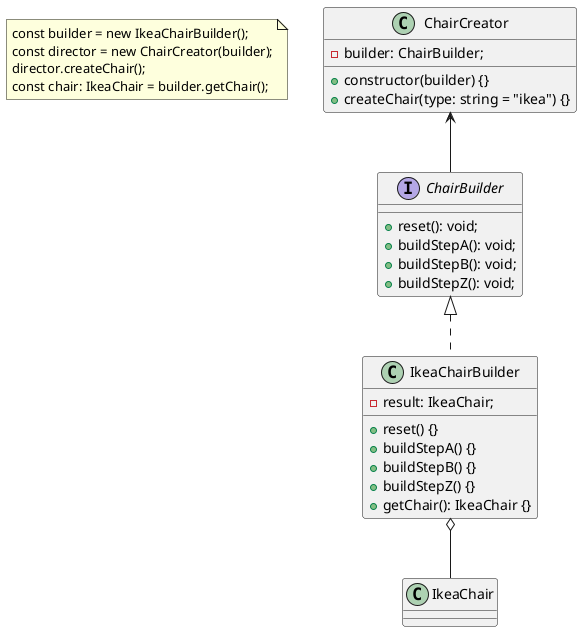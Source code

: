 @startuml
'Too many constructor parameters
'In most cases most of the parameters will be unused,
'making the constructor calls pretty ugly.

note as n1
const builder = new IkeaChairBuilder();
const director = new ChairCreator(builder);
director.createChair();
const chair: IkeaChair = builder.getChair();
end note

class ChairCreator {
    - builder: ChairBuilder;
    + constructor(builder) {}
    + createChair(type: string = "ikea") {}
}

interface ChairBuilder {
    + reset(): void;
    + buildStepA(): void;
    + buildStepB(): void;
    + buildStepZ(): void;
}

class IkeaChairBuilder implements ChairBuilder {
    - result: IkeaChair;
    + reset() {}
    + buildStepA() {}
    + buildStepB() {}
    + buildStepZ() {}
    + getChair(): IkeaChair {}
}

class IkeaChair {}

ChairCreator <-- ChairBuilder
IkeaChairBuilder o-- IkeaChair
@enduml